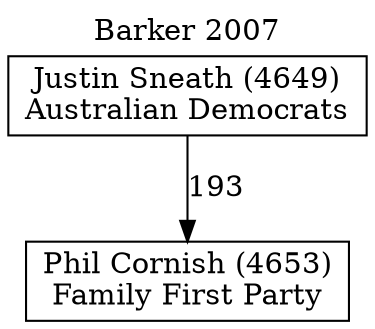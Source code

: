 // House preference flow
digraph "Phil Cornish (4653)_Barker_2007" {
	graph [label="Barker 2007" labelloc=t mclimit=10]
	node [shape=box]
	"Phil Cornish (4653)" [label="Phil Cornish (4653)
Family First Party"]
	"Justin Sneath (4649)" [label="Justin Sneath (4649)
Australian Democrats"]
	"Justin Sneath (4649)" -> "Phil Cornish (4653)" [label=193]
}
